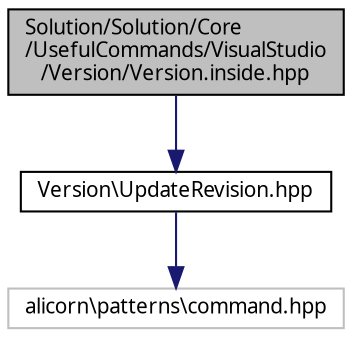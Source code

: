digraph "Solution/Solution/Core/UsefulCommands/VisualStudio/Version/Version.inside.hpp"
{
 // INTERACTIVE_SVG=YES
  edge [fontname="Verdana",fontsize="10",labelfontname="Verdana",labelfontsize="10"];
  node [fontname="Verdana",fontsize="10",shape=record];
  Node1 [label="Solution/Solution/Core\l/UsefulCommands/VisualStudio\l/Version/Version.inside.hpp",height=0.2,width=0.4,color="black", fillcolor="grey75", style="filled", fontcolor="black"];
  Node1 -> Node2 [color="midnightblue",fontsize="10",style="solid",fontname="Verdana"];
  Node2 [label="Version\\UpdateRevision.hpp",height=0.2,width=0.4,color="black", fillcolor="white", style="filled",URL="$_update_revision_8hpp_source.html"];
  Node2 -> Node3 [color="midnightblue",fontsize="10",style="solid",fontname="Verdana"];
  Node3 [label="alicorn\\patterns\\command.hpp",height=0.2,width=0.4,color="grey75", fillcolor="white", style="filled"];
}
